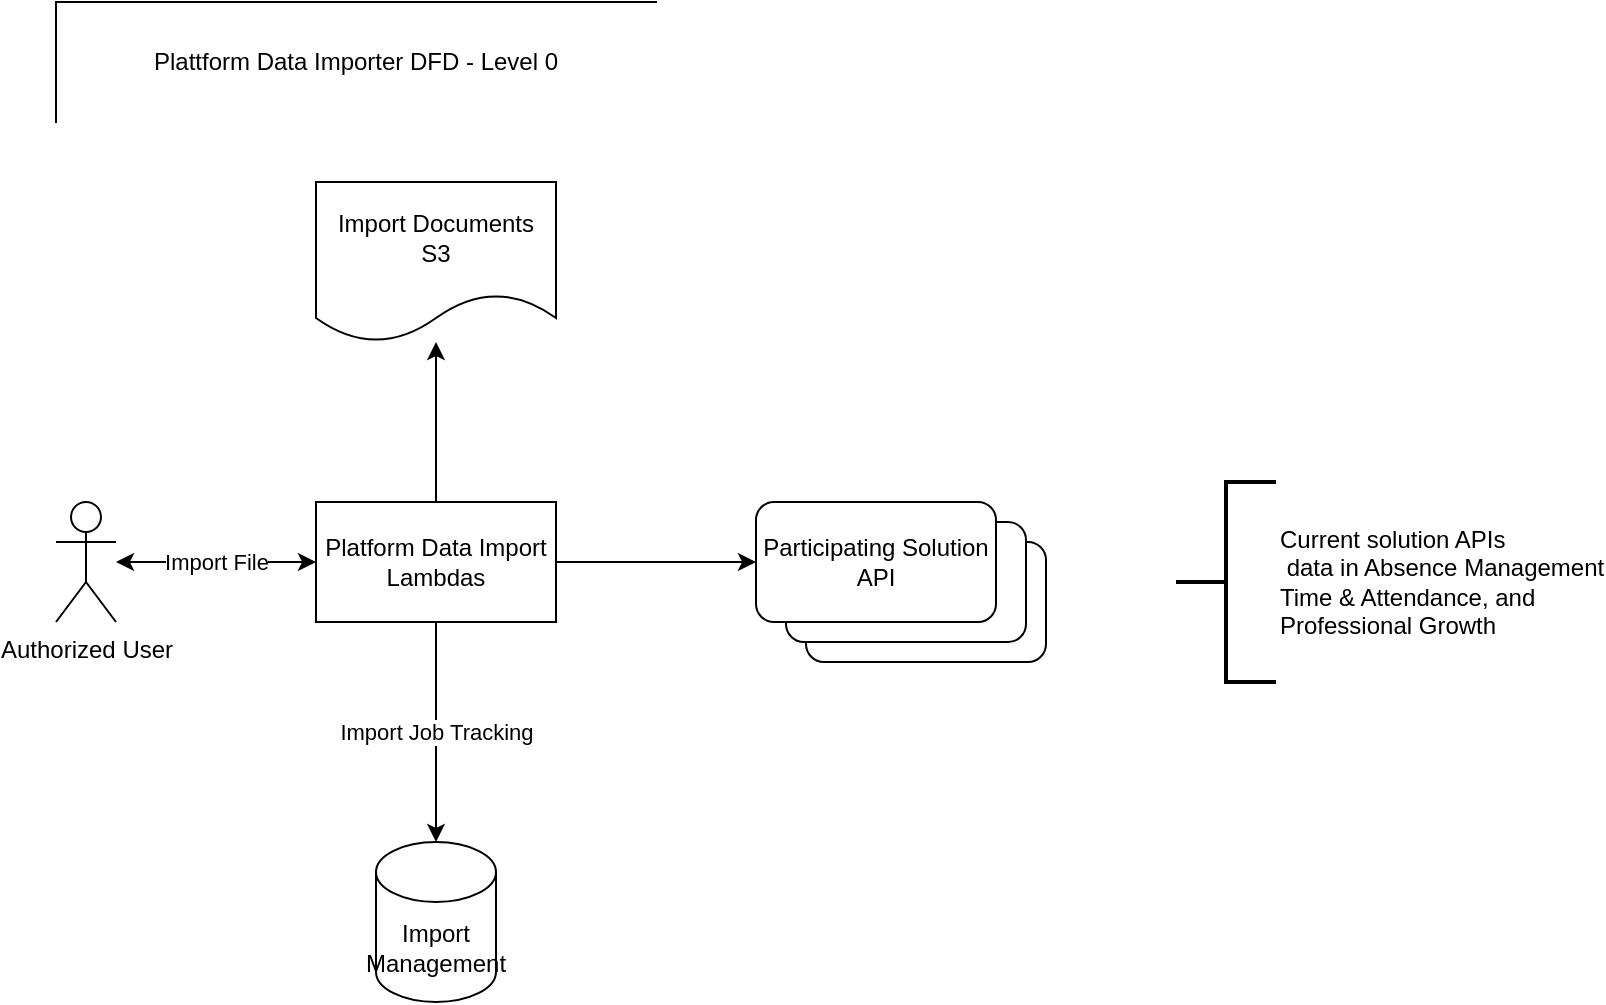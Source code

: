 <mxfile version="20.8.16" type="device"><diagram name="Page-1" id="g7S1QMbIfYLZPxOHycVF"><mxGraphModel dx="1098" dy="988" grid="1" gridSize="10" guides="1" tooltips="1" connect="1" arrows="1" fold="1" page="1" pageScale="1" pageWidth="850" pageHeight="1100" math="0" shadow="0"><root><mxCell id="0"/><mxCell id="1" parent="0"/><mxCell id="-g8zrjvSW6ZdotV9t9QR-7" style="edgeStyle=orthogonalEdgeStyle;rounded=0;orthogonalLoop=1;jettySize=auto;html=1;exitX=1;exitY=0.5;exitDx=0;exitDy=0;entryX=0;entryY=0.5;entryDx=0;entryDy=0;" edge="1" parent="1" source="-g8zrjvSW6ZdotV9t9QR-1" target="-g8zrjvSW6ZdotV9t9QR-8"><mxGeometry relative="1" as="geometry"><mxPoint x="370" y="420" as="targetPoint"/><mxPoint x="350" y="440" as="sourcePoint"/></mxGeometry></mxCell><mxCell id="-g8zrjvSW6ZdotV9t9QR-1" value="Platform Data Import&lt;br&gt;Lambdas" style="rounded=0;whiteSpace=wrap;html=1;" vertex="1" parent="1"><mxGeometry x="190" y="290" width="120" height="60" as="geometry"/></mxCell><mxCell id="-g8zrjvSW6ZdotV9t9QR-2" value="Import Management" style="shape=cylinder3;whiteSpace=wrap;html=1;boundedLbl=1;backgroundOutline=1;size=15;" vertex="1" parent="1"><mxGeometry x="220" y="460" width="60" height="80" as="geometry"/></mxCell><mxCell id="-g8zrjvSW6ZdotV9t9QR-3" value="Import Documents&lt;br&gt;S3" style="shape=document;whiteSpace=wrap;html=1;boundedLbl=1;" vertex="1" parent="1"><mxGeometry x="190" y="130" width="120" height="80" as="geometry"/></mxCell><mxCell id="-g8zrjvSW6ZdotV9t9QR-4" value="Authorized User" style="shape=umlActor;verticalLabelPosition=bottom;verticalAlign=top;html=1;outlineConnect=0;" vertex="1" parent="1"><mxGeometry x="60" y="290" width="30" height="60" as="geometry"/></mxCell><mxCell id="-g8zrjvSW6ZdotV9t9QR-5" value="Import Job Tracking" style="endArrow=classic;html=1;rounded=0;exitX=0.5;exitY=1;exitDx=0;exitDy=0;entryX=0.5;entryY=0;entryDx=0;entryDy=0;entryPerimeter=0;" edge="1" parent="1" source="-g8zrjvSW6ZdotV9t9QR-1" target="-g8zrjvSW6ZdotV9t9QR-2"><mxGeometry width="50" height="50" relative="1" as="geometry"><mxPoint x="360" y="430" as="sourcePoint"/><mxPoint x="410" y="380" as="targetPoint"/></mxGeometry></mxCell><mxCell id="-g8zrjvSW6ZdotV9t9QR-6" value="" style="endArrow=classic;html=1;rounded=0;exitX=0.5;exitY=0;exitDx=0;exitDy=0;" edge="1" parent="1" source="-g8zrjvSW6ZdotV9t9QR-1" target="-g8zrjvSW6ZdotV9t9QR-3"><mxGeometry width="50" height="50" relative="1" as="geometry"><mxPoint x="250" y="280" as="sourcePoint"/><mxPoint x="300" y="230" as="targetPoint"/></mxGeometry></mxCell><mxCell id="-g8zrjvSW6ZdotV9t9QR-11" value="" style="rounded=1;whiteSpace=wrap;html=1;" vertex="1" parent="1"><mxGeometry x="435" y="310" width="120" height="60" as="geometry"/></mxCell><mxCell id="-g8zrjvSW6ZdotV9t9QR-10" value="" style="rounded=1;whiteSpace=wrap;html=1;" vertex="1" parent="1"><mxGeometry x="425" y="300" width="120" height="60" as="geometry"/></mxCell><mxCell id="-g8zrjvSW6ZdotV9t9QR-8" value="Participating Solution API" style="rounded=1;whiteSpace=wrap;html=1;" vertex="1" parent="1"><mxGeometry x="410" y="290" width="120" height="60" as="geometry"/></mxCell><mxCell id="-g8zrjvSW6ZdotV9t9QR-9" value="Import File" style="endArrow=classic;html=1;rounded=0;entryX=0;entryY=0.5;entryDx=0;entryDy=0;endFill=1;startArrow=classic;startFill=1;" edge="1" parent="1" source="-g8zrjvSW6ZdotV9t9QR-4" target="-g8zrjvSW6ZdotV9t9QR-1"><mxGeometry width="50" height="50" relative="1" as="geometry"><mxPoint x="120" y="390" as="sourcePoint"/><mxPoint x="170" y="340" as="targetPoint"/></mxGeometry></mxCell><mxCell id="-g8zrjvSW6ZdotV9t9QR-13" value="Plattform Data Importer DFD - Level 0" style="shape=partialRectangle;whiteSpace=wrap;html=1;bottom=0;right=0;fillColor=none;" vertex="1" parent="1"><mxGeometry x="60" y="40" width="300" height="60" as="geometry"/></mxCell><mxCell id="-g8zrjvSW6ZdotV9t9QR-14" value="Current solution APIs &lt;br&gt;&amp;nbsp;data in Absence Management&lt;br&gt;Time &amp;amp; Attendance, and&lt;br&gt;Professional Growth" style="strokeWidth=2;html=1;shape=mxgraph.flowchart.annotation_2;align=left;labelPosition=right;pointerEvents=1;" vertex="1" parent="1"><mxGeometry x="620" y="280" width="50" height="100" as="geometry"/></mxCell></root></mxGraphModel></diagram></mxfile>